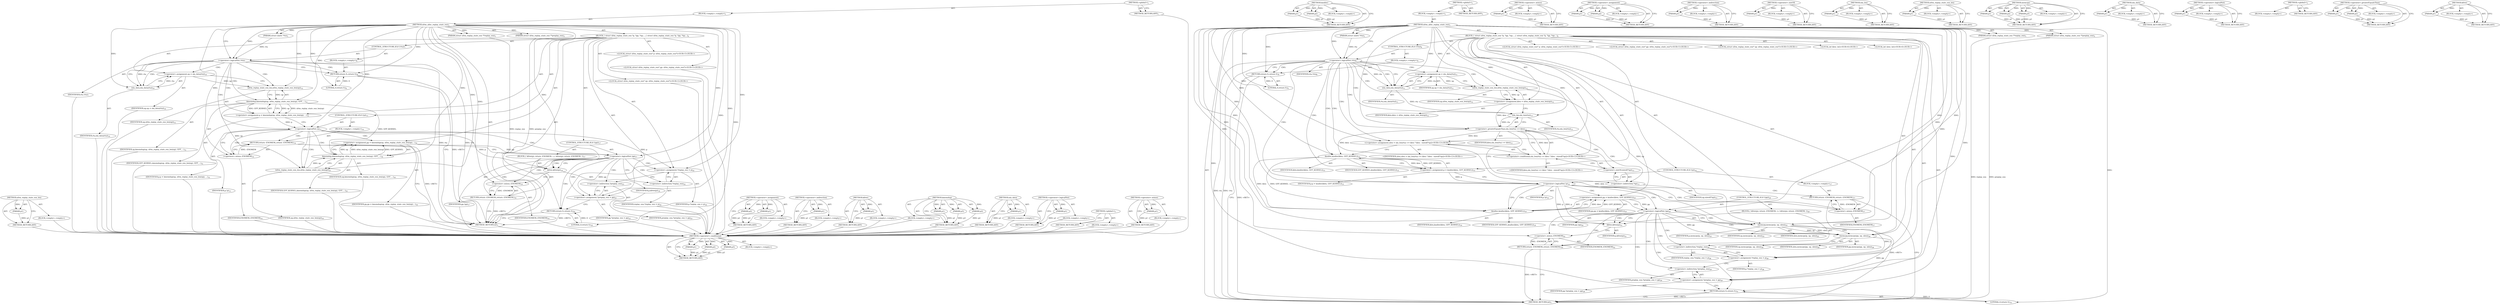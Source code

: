 digraph "kfree" {
vulnerable_108 [label=<(METHOD,xfrm_replay_state_esn_len)>];
vulnerable_109 [label=<(PARAM,p1)>];
vulnerable_110 [label=<(BLOCK,&lt;empty&gt;,&lt;empty&gt;)>];
vulnerable_111 [label=<(METHOD_RETURN,ANY)>];
vulnerable_6 [label=<(METHOD,&lt;global&gt;)<SUB>1</SUB>>];
vulnerable_7 [label=<(BLOCK,&lt;empty&gt;,&lt;empty&gt;)<SUB>1</SUB>>];
vulnerable_8 [label=<(METHOD,xfrm_alloc_replay_state_esn)<SUB>1</SUB>>];
vulnerable_9 [label=<(PARAM,struct xfrm_replay_state_esn **replay_esn)<SUB>1</SUB>>];
vulnerable_10 [label=<(PARAM,struct xfrm_replay_state_esn **preplay_esn)<SUB>2</SUB>>];
vulnerable_11 [label=<(PARAM,struct nlattr *rta)<SUB>3</SUB>>];
vulnerable_12 [label=<(BLOCK,{
 	struct xfrm_replay_state_esn *p, *pp, *up;
...,{
 	struct xfrm_replay_state_esn *p, *pp, *up;
...)<SUB>4</SUB>>];
vulnerable_13 [label="<(LOCAL,struct xfrm_replay_state_esn* p: xfrm_replay_state_esn*)<SUB>5</SUB>>"];
vulnerable_14 [label="<(LOCAL,struct xfrm_replay_state_esn* pp: xfrm_replay_state_esn*)<SUB>5</SUB>>"];
vulnerable_15 [label="<(LOCAL,struct xfrm_replay_state_esn* up: xfrm_replay_state_esn*)<SUB>5</SUB>>"];
vulnerable_16 [label=<(CONTROL_STRUCTURE,IF,if (!rta))<SUB>7</SUB>>];
vulnerable_17 [label=<(&lt;operator&gt;.logicalNot,!rta)<SUB>7</SUB>>];
vulnerable_18 [label=<(IDENTIFIER,rta,!rta)<SUB>7</SUB>>];
vulnerable_19 [label=<(BLOCK,&lt;empty&gt;,&lt;empty&gt;)<SUB>8</SUB>>];
vulnerable_20 [label=<(RETURN,return 0;,return 0;)<SUB>8</SUB>>];
vulnerable_21 [label=<(LITERAL,0,return 0;)<SUB>8</SUB>>];
vulnerable_22 [label=<(&lt;operator&gt;.assignment,up = nla_data(rta))<SUB>10</SUB>>];
vulnerable_23 [label=<(IDENTIFIER,up,up = nla_data(rta))<SUB>10</SUB>>];
vulnerable_24 [label=<(nla_data,nla_data(rta))<SUB>10</SUB>>];
vulnerable_25 [label=<(IDENTIFIER,rta,nla_data(rta))<SUB>10</SUB>>];
vulnerable_26 [label=<(&lt;operator&gt;.assignment,p = kmemdup(up, xfrm_replay_state_esn_len(up), ...)<SUB>12</SUB>>];
vulnerable_27 [label=<(IDENTIFIER,p,p = kmemdup(up, xfrm_replay_state_esn_len(up), ...)<SUB>12</SUB>>];
vulnerable_28 [label=<(kmemdup,kmemdup(up, xfrm_replay_state_esn_len(up), GFP_...)<SUB>12</SUB>>];
vulnerable_29 [label=<(IDENTIFIER,up,kmemdup(up, xfrm_replay_state_esn_len(up), GFP_...)<SUB>12</SUB>>];
vulnerable_30 [label=<(xfrm_replay_state_esn_len,xfrm_replay_state_esn_len(up))<SUB>12</SUB>>];
vulnerable_31 [label=<(IDENTIFIER,up,xfrm_replay_state_esn_len(up))<SUB>12</SUB>>];
vulnerable_32 [label=<(IDENTIFIER,GFP_KERNEL,kmemdup(up, xfrm_replay_state_esn_len(up), GFP_...)<SUB>12</SUB>>];
vulnerable_33 [label=<(CONTROL_STRUCTURE,IF,if (!p))<SUB>13</SUB>>];
vulnerable_34 [label=<(&lt;operator&gt;.logicalNot,!p)<SUB>13</SUB>>];
vulnerable_35 [label=<(IDENTIFIER,p,!p)<SUB>13</SUB>>];
vulnerable_36 [label=<(BLOCK,&lt;empty&gt;,&lt;empty&gt;)<SUB>14</SUB>>];
vulnerable_37 [label=<(RETURN,return -ENOMEM;,return -ENOMEM;)<SUB>14</SUB>>];
vulnerable_38 [label=<(&lt;operator&gt;.minus,-ENOMEM)<SUB>14</SUB>>];
vulnerable_39 [label=<(IDENTIFIER,ENOMEM,-ENOMEM)<SUB>14</SUB>>];
vulnerable_40 [label=<(&lt;operator&gt;.assignment,pp = kmemdup(up, xfrm_replay_state_esn_len(up),...)<SUB>16</SUB>>];
vulnerable_41 [label=<(IDENTIFIER,pp,pp = kmemdup(up, xfrm_replay_state_esn_len(up),...)<SUB>16</SUB>>];
vulnerable_42 [label=<(kmemdup,kmemdup(up, xfrm_replay_state_esn_len(up), GFP_...)<SUB>16</SUB>>];
vulnerable_43 [label=<(IDENTIFIER,up,kmemdup(up, xfrm_replay_state_esn_len(up), GFP_...)<SUB>16</SUB>>];
vulnerable_44 [label=<(xfrm_replay_state_esn_len,xfrm_replay_state_esn_len(up))<SUB>16</SUB>>];
vulnerable_45 [label=<(IDENTIFIER,up,xfrm_replay_state_esn_len(up))<SUB>16</SUB>>];
vulnerable_46 [label=<(IDENTIFIER,GFP_KERNEL,kmemdup(up, xfrm_replay_state_esn_len(up), GFP_...)<SUB>16</SUB>>];
vulnerable_47 [label=<(CONTROL_STRUCTURE,IF,if (!pp))<SUB>17</SUB>>];
vulnerable_48 [label=<(&lt;operator&gt;.logicalNot,!pp)<SUB>17</SUB>>];
vulnerable_49 [label=<(IDENTIFIER,pp,!pp)<SUB>17</SUB>>];
vulnerable_50 [label=<(BLOCK,{
 		kfree(p);
 		return -ENOMEM;
 	},{
 		kfree(p);
 		return -ENOMEM;
 	})<SUB>17</SUB>>];
vulnerable_51 [label=<(kfree,kfree(p))<SUB>18</SUB>>];
vulnerable_52 [label=<(IDENTIFIER,p,kfree(p))<SUB>18</SUB>>];
vulnerable_53 [label=<(RETURN,return -ENOMEM;,return -ENOMEM;)<SUB>19</SUB>>];
vulnerable_54 [label=<(&lt;operator&gt;.minus,-ENOMEM)<SUB>19</SUB>>];
vulnerable_55 [label=<(IDENTIFIER,ENOMEM,-ENOMEM)<SUB>19</SUB>>];
vulnerable_56 [label=<(&lt;operator&gt;.assignment,*replay_esn = p)<SUB>22</SUB>>];
vulnerable_57 [label=<(&lt;operator&gt;.indirection,*replay_esn)<SUB>22</SUB>>];
vulnerable_58 [label=<(IDENTIFIER,replay_esn,*replay_esn = p)<SUB>22</SUB>>];
vulnerable_59 [label=<(IDENTIFIER,p,*replay_esn = p)<SUB>22</SUB>>];
vulnerable_60 [label=<(&lt;operator&gt;.assignment,*preplay_esn = pp)<SUB>23</SUB>>];
vulnerable_61 [label=<(&lt;operator&gt;.indirection,*preplay_esn)<SUB>23</SUB>>];
vulnerable_62 [label=<(IDENTIFIER,preplay_esn,*preplay_esn = pp)<SUB>23</SUB>>];
vulnerable_63 [label=<(IDENTIFIER,pp,*preplay_esn = pp)<SUB>23</SUB>>];
vulnerable_64 [label=<(RETURN,return 0;,return 0;)<SUB>25</SUB>>];
vulnerable_65 [label=<(LITERAL,0,return 0;)<SUB>25</SUB>>];
vulnerable_66 [label=<(METHOD_RETURN,int)<SUB>1</SUB>>];
vulnerable_68 [label=<(METHOD_RETURN,ANY)<SUB>1</SUB>>];
vulnerable_93 [label=<(METHOD,&lt;operator&gt;.assignment)>];
vulnerable_94 [label=<(PARAM,p1)>];
vulnerable_95 [label=<(PARAM,p2)>];
vulnerable_96 [label=<(BLOCK,&lt;empty&gt;,&lt;empty&gt;)>];
vulnerable_97 [label=<(METHOD_RETURN,ANY)>];
vulnerable_120 [label=<(METHOD,&lt;operator&gt;.indirection)>];
vulnerable_121 [label=<(PARAM,p1)>];
vulnerable_122 [label=<(BLOCK,&lt;empty&gt;,&lt;empty&gt;)>];
vulnerable_123 [label=<(METHOD_RETURN,ANY)>];
vulnerable_116 [label=<(METHOD,kfree)>];
vulnerable_117 [label=<(PARAM,p1)>];
vulnerable_118 [label=<(BLOCK,&lt;empty&gt;,&lt;empty&gt;)>];
vulnerable_119 [label=<(METHOD_RETURN,ANY)>];
vulnerable_102 [label=<(METHOD,kmemdup)>];
vulnerable_103 [label=<(PARAM,p1)>];
vulnerable_104 [label=<(PARAM,p2)>];
vulnerable_105 [label=<(PARAM,p3)>];
vulnerable_106 [label=<(BLOCK,&lt;empty&gt;,&lt;empty&gt;)>];
vulnerable_107 [label=<(METHOD_RETURN,ANY)>];
vulnerable_98 [label=<(METHOD,nla_data)>];
vulnerable_99 [label=<(PARAM,p1)>];
vulnerable_100 [label=<(BLOCK,&lt;empty&gt;,&lt;empty&gt;)>];
vulnerable_101 [label=<(METHOD_RETURN,ANY)>];
vulnerable_89 [label=<(METHOD,&lt;operator&gt;.logicalNot)>];
vulnerable_90 [label=<(PARAM,p1)>];
vulnerable_91 [label=<(BLOCK,&lt;empty&gt;,&lt;empty&gt;)>];
vulnerable_92 [label=<(METHOD_RETURN,ANY)>];
vulnerable_83 [label=<(METHOD,&lt;global&gt;)<SUB>1</SUB>>];
vulnerable_84 [label=<(BLOCK,&lt;empty&gt;,&lt;empty&gt;)>];
vulnerable_85 [label=<(METHOD_RETURN,ANY)>];
vulnerable_112 [label=<(METHOD,&lt;operator&gt;.minus)>];
vulnerable_113 [label=<(PARAM,p1)>];
vulnerable_114 [label=<(BLOCK,&lt;empty&gt;,&lt;empty&gt;)>];
vulnerable_115 [label=<(METHOD_RETURN,ANY)>];
fixed_127 [label=<(METHOD,&lt;operator&gt;.conditional)>];
fixed_128 [label=<(PARAM,p1)>];
fixed_129 [label=<(PARAM,p2)>];
fixed_130 [label=<(PARAM,p3)>];
fixed_131 [label=<(BLOCK,&lt;empty&gt;,&lt;empty&gt;)>];
fixed_132 [label=<(METHOD_RETURN,ANY)>];
fixed_150 [label=<(METHOD,kzalloc)>];
fixed_151 [label=<(PARAM,p1)>];
fixed_152 [label=<(PARAM,p2)>];
fixed_153 [label=<(BLOCK,&lt;empty&gt;,&lt;empty&gt;)>];
fixed_154 [label=<(METHOD_RETURN,ANY)>];
fixed_6 [label=<(METHOD,&lt;global&gt;)<SUB>1</SUB>>];
fixed_7 [label=<(BLOCK,&lt;empty&gt;,&lt;empty&gt;)<SUB>1</SUB>>];
fixed_8 [label=<(METHOD,xfrm_alloc_replay_state_esn)<SUB>1</SUB>>];
fixed_9 [label=<(PARAM,struct xfrm_replay_state_esn **replay_esn)<SUB>1</SUB>>];
fixed_10 [label=<(PARAM,struct xfrm_replay_state_esn **preplay_esn)<SUB>2</SUB>>];
fixed_11 [label=<(PARAM,struct nlattr *rta)<SUB>3</SUB>>];
fixed_12 [label=<(BLOCK,{
 	struct xfrm_replay_state_esn *p, *pp, *up;
...,{
 	struct xfrm_replay_state_esn *p, *pp, *up;
...)<SUB>4</SUB>>];
fixed_13 [label="<(LOCAL,struct xfrm_replay_state_esn* p: xfrm_replay_state_esn*)<SUB>5</SUB>>"];
fixed_14 [label="<(LOCAL,struct xfrm_replay_state_esn* pp: xfrm_replay_state_esn*)<SUB>5</SUB>>"];
fixed_15 [label="<(LOCAL,struct xfrm_replay_state_esn* up: xfrm_replay_state_esn*)<SUB>5</SUB>>"];
fixed_16 [label="<(LOCAL,int klen: int)<SUB>6</SUB>>"];
fixed_17 [label="<(LOCAL,int ulen: int)<SUB>6</SUB>>"];
fixed_18 [label=<(CONTROL_STRUCTURE,IF,if (!rta))<SUB>8</SUB>>];
fixed_19 [label=<(&lt;operator&gt;.logicalNot,!rta)<SUB>8</SUB>>];
fixed_20 [label=<(IDENTIFIER,rta,!rta)<SUB>8</SUB>>];
fixed_21 [label=<(BLOCK,&lt;empty&gt;,&lt;empty&gt;)<SUB>9</SUB>>];
fixed_22 [label=<(RETURN,return 0;,return 0;)<SUB>9</SUB>>];
fixed_23 [label=<(LITERAL,0,return 0;)<SUB>9</SUB>>];
fixed_24 [label=<(&lt;operator&gt;.assignment,up = nla_data(rta))<SUB>11</SUB>>];
fixed_25 [label=<(IDENTIFIER,up,up = nla_data(rta))<SUB>11</SUB>>];
fixed_26 [label=<(nla_data,nla_data(rta))<SUB>11</SUB>>];
fixed_27 [label=<(IDENTIFIER,rta,nla_data(rta))<SUB>11</SUB>>];
fixed_28 [label=<(&lt;operator&gt;.assignment,klen = xfrm_replay_state_esn_len(up))<SUB>12</SUB>>];
fixed_29 [label=<(IDENTIFIER,klen,klen = xfrm_replay_state_esn_len(up))<SUB>12</SUB>>];
fixed_30 [label=<(xfrm_replay_state_esn_len,xfrm_replay_state_esn_len(up))<SUB>12</SUB>>];
fixed_31 [label=<(IDENTIFIER,up,xfrm_replay_state_esn_len(up))<SUB>12</SUB>>];
fixed_32 [label="<(&lt;operator&gt;.assignment,ulen = nla_len(rta) &gt;= klen ? klen : sizeof(*up))<SUB>13</SUB>>"];
fixed_33 [label="<(IDENTIFIER,ulen,ulen = nla_len(rta) &gt;= klen ? klen : sizeof(*up))<SUB>13</SUB>>"];
fixed_34 [label="<(&lt;operator&gt;.conditional,nla_len(rta) &gt;= klen ? klen : sizeof(*up))<SUB>13</SUB>>"];
fixed_35 [label=<(&lt;operator&gt;.greaterEqualsThan,nla_len(rta) &gt;= klen)<SUB>13</SUB>>];
fixed_36 [label=<(nla_len,nla_len(rta))<SUB>13</SUB>>];
fixed_37 [label=<(IDENTIFIER,rta,nla_len(rta))<SUB>13</SUB>>];
fixed_38 [label=<(IDENTIFIER,klen,nla_len(rta) &gt;= klen)<SUB>13</SUB>>];
fixed_39 [label="<(IDENTIFIER,klen,nla_len(rta) &gt;= klen ? klen : sizeof(*up))<SUB>13</SUB>>"];
fixed_40 [label=<(&lt;operator&gt;.sizeOf,sizeof(*up))<SUB>13</SUB>>];
fixed_41 [label=<(&lt;operator&gt;.indirection,*up)<SUB>13</SUB>>];
fixed_42 [label=<(IDENTIFIER,up,sizeof(*up))<SUB>13</SUB>>];
fixed_43 [label=<(&lt;operator&gt;.assignment,p = kzalloc(klen, GFP_KERNEL))<SUB>15</SUB>>];
fixed_44 [label=<(IDENTIFIER,p,p = kzalloc(klen, GFP_KERNEL))<SUB>15</SUB>>];
fixed_45 [label=<(kzalloc,kzalloc(klen, GFP_KERNEL))<SUB>15</SUB>>];
fixed_46 [label=<(IDENTIFIER,klen,kzalloc(klen, GFP_KERNEL))<SUB>15</SUB>>];
fixed_47 [label=<(IDENTIFIER,GFP_KERNEL,kzalloc(klen, GFP_KERNEL))<SUB>15</SUB>>];
fixed_48 [label=<(CONTROL_STRUCTURE,IF,if (!p))<SUB>16</SUB>>];
fixed_49 [label=<(&lt;operator&gt;.logicalNot,!p)<SUB>16</SUB>>];
fixed_50 [label=<(IDENTIFIER,p,!p)<SUB>16</SUB>>];
fixed_51 [label=<(BLOCK,&lt;empty&gt;,&lt;empty&gt;)<SUB>17</SUB>>];
fixed_52 [label=<(RETURN,return -ENOMEM;,return -ENOMEM;)<SUB>17</SUB>>];
fixed_53 [label=<(&lt;operator&gt;.minus,-ENOMEM)<SUB>17</SUB>>];
fixed_54 [label=<(IDENTIFIER,ENOMEM,-ENOMEM)<SUB>17</SUB>>];
fixed_55 [label=<(&lt;operator&gt;.assignment,pp = kzalloc(klen, GFP_KERNEL))<SUB>19</SUB>>];
fixed_56 [label=<(IDENTIFIER,pp,pp = kzalloc(klen, GFP_KERNEL))<SUB>19</SUB>>];
fixed_57 [label=<(kzalloc,kzalloc(klen, GFP_KERNEL))<SUB>19</SUB>>];
fixed_58 [label=<(IDENTIFIER,klen,kzalloc(klen, GFP_KERNEL))<SUB>19</SUB>>];
fixed_59 [label=<(IDENTIFIER,GFP_KERNEL,kzalloc(klen, GFP_KERNEL))<SUB>19</SUB>>];
fixed_60 [label=<(CONTROL_STRUCTURE,IF,if (!pp))<SUB>20</SUB>>];
fixed_61 [label=<(&lt;operator&gt;.logicalNot,!pp)<SUB>20</SUB>>];
fixed_62 [label=<(IDENTIFIER,pp,!pp)<SUB>20</SUB>>];
fixed_63 [label=<(BLOCK,{
 		kfree(p);
 		return -ENOMEM;
 	},{
 		kfree(p);
 		return -ENOMEM;
 	})<SUB>20</SUB>>];
fixed_64 [label=<(kfree,kfree(p))<SUB>21</SUB>>];
fixed_65 [label=<(IDENTIFIER,p,kfree(p))<SUB>21</SUB>>];
fixed_66 [label=<(RETURN,return -ENOMEM;,return -ENOMEM;)<SUB>22</SUB>>];
fixed_67 [label=<(&lt;operator&gt;.minus,-ENOMEM)<SUB>22</SUB>>];
fixed_68 [label=<(IDENTIFIER,ENOMEM,-ENOMEM)<SUB>22</SUB>>];
fixed_69 [label=<(memcpy,memcpy(p, up, ulen))<SUB>25</SUB>>];
fixed_70 [label=<(IDENTIFIER,p,memcpy(p, up, ulen))<SUB>25</SUB>>];
fixed_71 [label=<(IDENTIFIER,up,memcpy(p, up, ulen))<SUB>25</SUB>>];
fixed_72 [label=<(IDENTIFIER,ulen,memcpy(p, up, ulen))<SUB>25</SUB>>];
fixed_73 [label=<(memcpy,memcpy(pp, up, ulen))<SUB>26</SUB>>];
fixed_74 [label=<(IDENTIFIER,pp,memcpy(pp, up, ulen))<SUB>26</SUB>>];
fixed_75 [label=<(IDENTIFIER,up,memcpy(pp, up, ulen))<SUB>26</SUB>>];
fixed_76 [label=<(IDENTIFIER,ulen,memcpy(pp, up, ulen))<SUB>26</SUB>>];
fixed_77 [label=<(&lt;operator&gt;.assignment,*replay_esn = p)<SUB>28</SUB>>];
fixed_78 [label=<(&lt;operator&gt;.indirection,*replay_esn)<SUB>28</SUB>>];
fixed_79 [label=<(IDENTIFIER,replay_esn,*replay_esn = p)<SUB>28</SUB>>];
fixed_80 [label=<(IDENTIFIER,p,*replay_esn = p)<SUB>28</SUB>>];
fixed_81 [label=<(&lt;operator&gt;.assignment,*preplay_esn = pp)<SUB>29</SUB>>];
fixed_82 [label=<(&lt;operator&gt;.indirection,*preplay_esn)<SUB>29</SUB>>];
fixed_83 [label=<(IDENTIFIER,preplay_esn,*preplay_esn = pp)<SUB>29</SUB>>];
fixed_84 [label=<(IDENTIFIER,pp,*preplay_esn = pp)<SUB>29</SUB>>];
fixed_85 [label=<(RETURN,return 0;,return 0;)<SUB>31</SUB>>];
fixed_86 [label=<(LITERAL,0,return 0;)<SUB>31</SUB>>];
fixed_87 [label=<(METHOD_RETURN,int)<SUB>1</SUB>>];
fixed_89 [label=<(METHOD_RETURN,ANY)<SUB>1</SUB>>];
fixed_155 [label=<(METHOD,&lt;operator&gt;.minus)>];
fixed_156 [label=<(PARAM,p1)>];
fixed_157 [label=<(BLOCK,&lt;empty&gt;,&lt;empty&gt;)>];
fixed_158 [label=<(METHOD_RETURN,ANY)>];
fixed_114 [label=<(METHOD,&lt;operator&gt;.assignment)>];
fixed_115 [label=<(PARAM,p1)>];
fixed_116 [label=<(PARAM,p2)>];
fixed_117 [label=<(BLOCK,&lt;empty&gt;,&lt;empty&gt;)>];
fixed_118 [label=<(METHOD_RETURN,ANY)>];
fixed_146 [label=<(METHOD,&lt;operator&gt;.indirection)>];
fixed_147 [label=<(PARAM,p1)>];
fixed_148 [label=<(BLOCK,&lt;empty&gt;,&lt;empty&gt;)>];
fixed_149 [label=<(METHOD_RETURN,ANY)>];
fixed_142 [label=<(METHOD,&lt;operator&gt;.sizeOf)>];
fixed_143 [label=<(PARAM,p1)>];
fixed_144 [label=<(BLOCK,&lt;empty&gt;,&lt;empty&gt;)>];
fixed_145 [label=<(METHOD_RETURN,ANY)>];
fixed_138 [label=<(METHOD,nla_len)>];
fixed_139 [label=<(PARAM,p1)>];
fixed_140 [label=<(BLOCK,&lt;empty&gt;,&lt;empty&gt;)>];
fixed_141 [label=<(METHOD_RETURN,ANY)>];
fixed_123 [label=<(METHOD,xfrm_replay_state_esn_len)>];
fixed_124 [label=<(PARAM,p1)>];
fixed_125 [label=<(BLOCK,&lt;empty&gt;,&lt;empty&gt;)>];
fixed_126 [label=<(METHOD_RETURN,ANY)>];
fixed_163 [label=<(METHOD,memcpy)>];
fixed_164 [label=<(PARAM,p1)>];
fixed_165 [label=<(PARAM,p2)>];
fixed_166 [label=<(PARAM,p3)>];
fixed_167 [label=<(BLOCK,&lt;empty&gt;,&lt;empty&gt;)>];
fixed_168 [label=<(METHOD_RETURN,ANY)>];
fixed_119 [label=<(METHOD,nla_data)>];
fixed_120 [label=<(PARAM,p1)>];
fixed_121 [label=<(BLOCK,&lt;empty&gt;,&lt;empty&gt;)>];
fixed_122 [label=<(METHOD_RETURN,ANY)>];
fixed_110 [label=<(METHOD,&lt;operator&gt;.logicalNot)>];
fixed_111 [label=<(PARAM,p1)>];
fixed_112 [label=<(BLOCK,&lt;empty&gt;,&lt;empty&gt;)>];
fixed_113 [label=<(METHOD_RETURN,ANY)>];
fixed_104 [label=<(METHOD,&lt;global&gt;)<SUB>1</SUB>>];
fixed_105 [label=<(BLOCK,&lt;empty&gt;,&lt;empty&gt;)>];
fixed_106 [label=<(METHOD_RETURN,ANY)>];
fixed_133 [label=<(METHOD,&lt;operator&gt;.greaterEqualsThan)>];
fixed_134 [label=<(PARAM,p1)>];
fixed_135 [label=<(PARAM,p2)>];
fixed_136 [label=<(BLOCK,&lt;empty&gt;,&lt;empty&gt;)>];
fixed_137 [label=<(METHOD_RETURN,ANY)>];
fixed_159 [label=<(METHOD,kfree)>];
fixed_160 [label=<(PARAM,p1)>];
fixed_161 [label=<(BLOCK,&lt;empty&gt;,&lt;empty&gt;)>];
fixed_162 [label=<(METHOD_RETURN,ANY)>];
vulnerable_108 -> vulnerable_109  [key=0, label="AST: "];
vulnerable_108 -> vulnerable_109  [key=1, label="DDG: "];
vulnerable_108 -> vulnerable_110  [key=0, label="AST: "];
vulnerable_108 -> vulnerable_111  [key=0, label="AST: "];
vulnerable_108 -> vulnerable_111  [key=1, label="CFG: "];
vulnerable_109 -> vulnerable_111  [key=0, label="DDG: p1"];
vulnerable_110 -> fixed_127  [key=0];
vulnerable_111 -> fixed_127  [key=0];
vulnerable_6 -> vulnerable_7  [key=0, label="AST: "];
vulnerable_6 -> vulnerable_68  [key=0, label="AST: "];
vulnerable_6 -> vulnerable_68  [key=1, label="CFG: "];
vulnerable_7 -> vulnerable_8  [key=0, label="AST: "];
vulnerable_8 -> vulnerable_9  [key=0, label="AST: "];
vulnerable_8 -> vulnerable_9  [key=1, label="DDG: "];
vulnerable_8 -> vulnerable_10  [key=0, label="AST: "];
vulnerable_8 -> vulnerable_10  [key=1, label="DDG: "];
vulnerable_8 -> vulnerable_11  [key=0, label="AST: "];
vulnerable_8 -> vulnerable_11  [key=1, label="DDG: "];
vulnerable_8 -> vulnerable_12  [key=0, label="AST: "];
vulnerable_8 -> vulnerable_66  [key=0, label="AST: "];
vulnerable_8 -> vulnerable_17  [key=0, label="CFG: "];
vulnerable_8 -> vulnerable_17  [key=1, label="DDG: "];
vulnerable_8 -> vulnerable_56  [key=0, label="DDG: "];
vulnerable_8 -> vulnerable_60  [key=0, label="DDG: "];
vulnerable_8 -> vulnerable_64  [key=0, label="DDG: "];
vulnerable_8 -> vulnerable_65  [key=0, label="DDG: "];
vulnerable_8 -> vulnerable_20  [key=0, label="DDG: "];
vulnerable_8 -> vulnerable_24  [key=0, label="DDG: "];
vulnerable_8 -> vulnerable_28  [key=0, label="DDG: "];
vulnerable_8 -> vulnerable_34  [key=0, label="DDG: "];
vulnerable_8 -> vulnerable_42  [key=0, label="DDG: "];
vulnerable_8 -> vulnerable_48  [key=0, label="DDG: "];
vulnerable_8 -> vulnerable_21  [key=0, label="DDG: "];
vulnerable_8 -> vulnerable_30  [key=0, label="DDG: "];
vulnerable_8 -> vulnerable_44  [key=0, label="DDG: "];
vulnerable_8 -> vulnerable_51  [key=0, label="DDG: "];
vulnerable_8 -> vulnerable_38  [key=0, label="DDG: "];
vulnerable_8 -> vulnerable_54  [key=0, label="DDG: "];
vulnerable_9 -> vulnerable_66  [key=0, label="DDG: replay_esn"];
vulnerable_10 -> vulnerable_66  [key=0, label="DDG: preplay_esn"];
vulnerable_11 -> vulnerable_17  [key=0, label="DDG: rta"];
vulnerable_12 -> vulnerable_13  [key=0, label="AST: "];
vulnerable_12 -> vulnerable_14  [key=0, label="AST: "];
vulnerable_12 -> vulnerable_15  [key=0, label="AST: "];
vulnerable_12 -> vulnerable_16  [key=0, label="AST: "];
vulnerable_12 -> vulnerable_22  [key=0, label="AST: "];
vulnerable_12 -> vulnerable_26  [key=0, label="AST: "];
vulnerable_12 -> vulnerable_33  [key=0, label="AST: "];
vulnerable_12 -> vulnerable_40  [key=0, label="AST: "];
vulnerable_12 -> vulnerable_47  [key=0, label="AST: "];
vulnerable_12 -> vulnerable_56  [key=0, label="AST: "];
vulnerable_12 -> vulnerable_60  [key=0, label="AST: "];
vulnerable_12 -> vulnerable_64  [key=0, label="AST: "];
vulnerable_13 -> fixed_127  [key=0];
vulnerable_14 -> fixed_127  [key=0];
vulnerable_15 -> fixed_127  [key=0];
vulnerable_16 -> vulnerable_17  [key=0, label="AST: "];
vulnerable_16 -> vulnerable_19  [key=0, label="AST: "];
vulnerable_17 -> vulnerable_18  [key=0, label="AST: "];
vulnerable_17 -> vulnerable_20  [key=0, label="CFG: "];
vulnerable_17 -> vulnerable_20  [key=1, label="CDG: "];
vulnerable_17 -> vulnerable_24  [key=0, label="CFG: "];
vulnerable_17 -> vulnerable_24  [key=1, label="DDG: rta"];
vulnerable_17 -> vulnerable_24  [key=2, label="CDG: "];
vulnerable_17 -> vulnerable_66  [key=0, label="DDG: rta"];
vulnerable_17 -> vulnerable_66  [key=1, label="DDG: !rta"];
vulnerable_17 -> vulnerable_30  [key=0, label="CDG: "];
vulnerable_17 -> vulnerable_34  [key=0, label="CDG: "];
vulnerable_17 -> vulnerable_26  [key=0, label="CDG: "];
vulnerable_17 -> vulnerable_28  [key=0, label="CDG: "];
vulnerable_17 -> vulnerable_22  [key=0, label="CDG: "];
vulnerable_18 -> fixed_127  [key=0];
vulnerable_19 -> vulnerable_20  [key=0, label="AST: "];
vulnerable_20 -> vulnerable_21  [key=0, label="AST: "];
vulnerable_20 -> vulnerable_66  [key=0, label="CFG: "];
vulnerable_20 -> vulnerable_66  [key=1, label="DDG: &lt;RET&gt;"];
vulnerable_21 -> vulnerable_20  [key=0, label="DDG: 0"];
vulnerable_22 -> vulnerable_23  [key=0, label="AST: "];
vulnerable_22 -> vulnerable_24  [key=0, label="AST: "];
vulnerable_22 -> vulnerable_30  [key=0, label="CFG: "];
vulnerable_22 -> vulnerable_30  [key=1, label="DDG: up"];
vulnerable_23 -> fixed_127  [key=0];
vulnerable_24 -> vulnerable_25  [key=0, label="AST: "];
vulnerable_24 -> vulnerable_22  [key=0, label="CFG: "];
vulnerable_24 -> vulnerable_22  [key=1, label="DDG: rta"];
vulnerable_25 -> fixed_127  [key=0];
vulnerable_26 -> vulnerable_27  [key=0, label="AST: "];
vulnerable_26 -> vulnerable_28  [key=0, label="AST: "];
vulnerable_26 -> vulnerable_34  [key=0, label="CFG: "];
vulnerable_26 -> vulnerable_34  [key=1, label="DDG: p"];
vulnerable_27 -> fixed_127  [key=0];
vulnerable_28 -> vulnerable_29  [key=0, label="AST: "];
vulnerable_28 -> vulnerable_30  [key=0, label="AST: "];
vulnerable_28 -> vulnerable_32  [key=0, label="AST: "];
vulnerable_28 -> vulnerable_26  [key=0, label="CFG: "];
vulnerable_28 -> vulnerable_26  [key=1, label="DDG: up"];
vulnerable_28 -> vulnerable_26  [key=2, label="DDG: xfrm_replay_state_esn_len(up)"];
vulnerable_28 -> vulnerable_26  [key=3, label="DDG: GFP_KERNEL"];
vulnerable_28 -> vulnerable_42  [key=0, label="DDG: GFP_KERNEL"];
vulnerable_28 -> vulnerable_44  [key=0, label="DDG: up"];
vulnerable_29 -> fixed_127  [key=0];
vulnerable_30 -> vulnerable_31  [key=0, label="AST: "];
vulnerable_30 -> vulnerable_28  [key=0, label="CFG: "];
vulnerable_30 -> vulnerable_28  [key=1, label="DDG: up"];
vulnerable_31 -> fixed_127  [key=0];
vulnerable_32 -> fixed_127  [key=0];
vulnerable_33 -> vulnerable_34  [key=0, label="AST: "];
vulnerable_33 -> vulnerable_36  [key=0, label="AST: "];
vulnerable_34 -> vulnerable_35  [key=0, label="AST: "];
vulnerable_34 -> vulnerable_38  [key=0, label="CFG: "];
vulnerable_34 -> vulnerable_38  [key=1, label="CDG: "];
vulnerable_34 -> vulnerable_44  [key=0, label="CFG: "];
vulnerable_34 -> vulnerable_44  [key=1, label="CDG: "];
vulnerable_34 -> vulnerable_56  [key=0, label="DDG: p"];
vulnerable_34 -> vulnerable_51  [key=0, label="DDG: p"];
vulnerable_34 -> vulnerable_48  [key=0, label="CDG: "];
vulnerable_34 -> vulnerable_42  [key=0, label="CDG: "];
vulnerable_34 -> vulnerable_37  [key=0, label="CDG: "];
vulnerable_34 -> vulnerable_40  [key=0, label="CDG: "];
vulnerable_35 -> fixed_127  [key=0];
vulnerable_36 -> vulnerable_37  [key=0, label="AST: "];
vulnerable_37 -> vulnerable_38  [key=0, label="AST: "];
vulnerable_37 -> vulnerable_66  [key=0, label="CFG: "];
vulnerable_37 -> vulnerable_66  [key=1, label="DDG: &lt;RET&gt;"];
vulnerable_38 -> vulnerable_39  [key=0, label="AST: "];
vulnerable_38 -> vulnerable_37  [key=0, label="CFG: "];
vulnerable_38 -> vulnerable_37  [key=1, label="DDG: -ENOMEM"];
vulnerable_39 -> fixed_127  [key=0];
vulnerable_40 -> vulnerable_41  [key=0, label="AST: "];
vulnerable_40 -> vulnerable_42  [key=0, label="AST: "];
vulnerable_40 -> vulnerable_48  [key=0, label="CFG: "];
vulnerable_40 -> vulnerable_48  [key=1, label="DDG: pp"];
vulnerable_41 -> fixed_127  [key=0];
vulnerable_42 -> vulnerable_43  [key=0, label="AST: "];
vulnerable_42 -> vulnerable_44  [key=0, label="AST: "];
vulnerable_42 -> vulnerable_46  [key=0, label="AST: "];
vulnerable_42 -> vulnerable_40  [key=0, label="CFG: "];
vulnerable_42 -> vulnerable_40  [key=1, label="DDG: up"];
vulnerable_42 -> vulnerable_40  [key=2, label="DDG: xfrm_replay_state_esn_len(up)"];
vulnerable_42 -> vulnerable_40  [key=3, label="DDG: GFP_KERNEL"];
vulnerable_43 -> fixed_127  [key=0];
vulnerable_44 -> vulnerable_45  [key=0, label="AST: "];
vulnerable_44 -> vulnerable_42  [key=0, label="CFG: "];
vulnerable_44 -> vulnerable_42  [key=1, label="DDG: up"];
vulnerable_45 -> fixed_127  [key=0];
vulnerable_46 -> fixed_127  [key=0];
vulnerable_47 -> vulnerable_48  [key=0, label="AST: "];
vulnerable_47 -> vulnerable_50  [key=0, label="AST: "];
vulnerable_48 -> vulnerable_49  [key=0, label="AST: "];
vulnerable_48 -> vulnerable_51  [key=0, label="CFG: "];
vulnerable_48 -> vulnerable_51  [key=1, label="CDG: "];
vulnerable_48 -> vulnerable_57  [key=0, label="CFG: "];
vulnerable_48 -> vulnerable_57  [key=1, label="CDG: "];
vulnerable_48 -> vulnerable_60  [key=0, label="DDG: pp"];
vulnerable_48 -> vulnerable_60  [key=1, label="CDG: "];
vulnerable_48 -> vulnerable_61  [key=0, label="CDG: "];
vulnerable_48 -> vulnerable_64  [key=0, label="CDG: "];
vulnerable_48 -> vulnerable_53  [key=0, label="CDG: "];
vulnerable_48 -> vulnerable_56  [key=0, label="CDG: "];
vulnerable_48 -> vulnerable_54  [key=0, label="CDG: "];
vulnerable_49 -> fixed_127  [key=0];
vulnerable_50 -> vulnerable_51  [key=0, label="AST: "];
vulnerable_50 -> vulnerable_53  [key=0, label="AST: "];
vulnerable_51 -> vulnerable_52  [key=0, label="AST: "];
vulnerable_51 -> vulnerable_54  [key=0, label="CFG: "];
vulnerable_52 -> fixed_127  [key=0];
vulnerable_53 -> vulnerable_54  [key=0, label="AST: "];
vulnerable_53 -> vulnerable_66  [key=0, label="CFG: "];
vulnerable_53 -> vulnerable_66  [key=1, label="DDG: &lt;RET&gt;"];
vulnerable_54 -> vulnerable_55  [key=0, label="AST: "];
vulnerable_54 -> vulnerable_53  [key=0, label="CFG: "];
vulnerable_54 -> vulnerable_53  [key=1, label="DDG: -ENOMEM"];
vulnerable_55 -> fixed_127  [key=0];
vulnerable_56 -> vulnerable_57  [key=0, label="AST: "];
vulnerable_56 -> vulnerable_59  [key=0, label="AST: "];
vulnerable_56 -> vulnerable_61  [key=0, label="CFG: "];
vulnerable_57 -> vulnerable_58  [key=0, label="AST: "];
vulnerable_57 -> vulnerable_56  [key=0, label="CFG: "];
vulnerable_58 -> fixed_127  [key=0];
vulnerable_59 -> fixed_127  [key=0];
vulnerable_60 -> vulnerable_61  [key=0, label="AST: "];
vulnerable_60 -> vulnerable_63  [key=0, label="AST: "];
vulnerable_60 -> vulnerable_64  [key=0, label="CFG: "];
vulnerable_61 -> vulnerable_62  [key=0, label="AST: "];
vulnerable_61 -> vulnerable_60  [key=0, label="CFG: "];
vulnerable_62 -> fixed_127  [key=0];
vulnerable_63 -> fixed_127  [key=0];
vulnerable_64 -> vulnerable_65  [key=0, label="AST: "];
vulnerable_64 -> vulnerable_66  [key=0, label="CFG: "];
vulnerable_64 -> vulnerable_66  [key=1, label="DDG: &lt;RET&gt;"];
vulnerable_65 -> vulnerable_64  [key=0, label="DDG: 0"];
vulnerable_66 -> fixed_127  [key=0];
vulnerable_68 -> fixed_127  [key=0];
vulnerable_93 -> vulnerable_94  [key=0, label="AST: "];
vulnerable_93 -> vulnerable_94  [key=1, label="DDG: "];
vulnerable_93 -> vulnerable_96  [key=0, label="AST: "];
vulnerable_93 -> vulnerable_95  [key=0, label="AST: "];
vulnerable_93 -> vulnerable_95  [key=1, label="DDG: "];
vulnerable_93 -> vulnerable_97  [key=0, label="AST: "];
vulnerable_93 -> vulnerable_97  [key=1, label="CFG: "];
vulnerable_94 -> vulnerable_97  [key=0, label="DDG: p1"];
vulnerable_95 -> vulnerable_97  [key=0, label="DDG: p2"];
vulnerable_96 -> fixed_127  [key=0];
vulnerable_97 -> fixed_127  [key=0];
vulnerable_120 -> vulnerable_121  [key=0, label="AST: "];
vulnerable_120 -> vulnerable_121  [key=1, label="DDG: "];
vulnerable_120 -> vulnerable_122  [key=0, label="AST: "];
vulnerable_120 -> vulnerable_123  [key=0, label="AST: "];
vulnerable_120 -> vulnerable_123  [key=1, label="CFG: "];
vulnerable_121 -> vulnerable_123  [key=0, label="DDG: p1"];
vulnerable_122 -> fixed_127  [key=0];
vulnerable_123 -> fixed_127  [key=0];
vulnerable_116 -> vulnerable_117  [key=0, label="AST: "];
vulnerable_116 -> vulnerable_117  [key=1, label="DDG: "];
vulnerable_116 -> vulnerable_118  [key=0, label="AST: "];
vulnerable_116 -> vulnerable_119  [key=0, label="AST: "];
vulnerable_116 -> vulnerable_119  [key=1, label="CFG: "];
vulnerable_117 -> vulnerable_119  [key=0, label="DDG: p1"];
vulnerable_118 -> fixed_127  [key=0];
vulnerable_119 -> fixed_127  [key=0];
vulnerable_102 -> vulnerable_103  [key=0, label="AST: "];
vulnerable_102 -> vulnerable_103  [key=1, label="DDG: "];
vulnerable_102 -> vulnerable_106  [key=0, label="AST: "];
vulnerable_102 -> vulnerable_104  [key=0, label="AST: "];
vulnerable_102 -> vulnerable_104  [key=1, label="DDG: "];
vulnerable_102 -> vulnerable_107  [key=0, label="AST: "];
vulnerable_102 -> vulnerable_107  [key=1, label="CFG: "];
vulnerable_102 -> vulnerable_105  [key=0, label="AST: "];
vulnerable_102 -> vulnerable_105  [key=1, label="DDG: "];
vulnerable_103 -> vulnerable_107  [key=0, label="DDG: p1"];
vulnerable_104 -> vulnerable_107  [key=0, label="DDG: p2"];
vulnerable_105 -> vulnerable_107  [key=0, label="DDG: p3"];
vulnerable_106 -> fixed_127  [key=0];
vulnerable_107 -> fixed_127  [key=0];
vulnerable_98 -> vulnerable_99  [key=0, label="AST: "];
vulnerable_98 -> vulnerable_99  [key=1, label="DDG: "];
vulnerable_98 -> vulnerable_100  [key=0, label="AST: "];
vulnerable_98 -> vulnerable_101  [key=0, label="AST: "];
vulnerable_98 -> vulnerable_101  [key=1, label="CFG: "];
vulnerable_99 -> vulnerable_101  [key=0, label="DDG: p1"];
vulnerable_100 -> fixed_127  [key=0];
vulnerable_101 -> fixed_127  [key=0];
vulnerable_89 -> vulnerable_90  [key=0, label="AST: "];
vulnerable_89 -> vulnerable_90  [key=1, label="DDG: "];
vulnerable_89 -> vulnerable_91  [key=0, label="AST: "];
vulnerable_89 -> vulnerable_92  [key=0, label="AST: "];
vulnerable_89 -> vulnerable_92  [key=1, label="CFG: "];
vulnerable_90 -> vulnerable_92  [key=0, label="DDG: p1"];
vulnerable_91 -> fixed_127  [key=0];
vulnerable_92 -> fixed_127  [key=0];
vulnerable_83 -> vulnerable_84  [key=0, label="AST: "];
vulnerable_83 -> vulnerable_85  [key=0, label="AST: "];
vulnerable_83 -> vulnerable_85  [key=1, label="CFG: "];
vulnerable_84 -> fixed_127  [key=0];
vulnerable_85 -> fixed_127  [key=0];
vulnerable_112 -> vulnerable_113  [key=0, label="AST: "];
vulnerable_112 -> vulnerable_113  [key=1, label="DDG: "];
vulnerable_112 -> vulnerable_114  [key=0, label="AST: "];
vulnerable_112 -> vulnerable_115  [key=0, label="AST: "];
vulnerable_112 -> vulnerable_115  [key=1, label="CFG: "];
vulnerable_113 -> vulnerable_115  [key=0, label="DDG: p1"];
vulnerable_114 -> fixed_127  [key=0];
vulnerable_115 -> fixed_127  [key=0];
fixed_127 -> fixed_128  [key=0, label="AST: "];
fixed_127 -> fixed_128  [key=1, label="DDG: "];
fixed_127 -> fixed_131  [key=0, label="AST: "];
fixed_127 -> fixed_129  [key=0, label="AST: "];
fixed_127 -> fixed_129  [key=1, label="DDG: "];
fixed_127 -> fixed_132  [key=0, label="AST: "];
fixed_127 -> fixed_132  [key=1, label="CFG: "];
fixed_127 -> fixed_130  [key=0, label="AST: "];
fixed_127 -> fixed_130  [key=1, label="DDG: "];
fixed_128 -> fixed_132  [key=0, label="DDG: p1"];
fixed_129 -> fixed_132  [key=0, label="DDG: p2"];
fixed_130 -> fixed_132  [key=0, label="DDG: p3"];
fixed_150 -> fixed_151  [key=0, label="AST: "];
fixed_150 -> fixed_151  [key=1, label="DDG: "];
fixed_150 -> fixed_153  [key=0, label="AST: "];
fixed_150 -> fixed_152  [key=0, label="AST: "];
fixed_150 -> fixed_152  [key=1, label="DDG: "];
fixed_150 -> fixed_154  [key=0, label="AST: "];
fixed_150 -> fixed_154  [key=1, label="CFG: "];
fixed_151 -> fixed_154  [key=0, label="DDG: p1"];
fixed_152 -> fixed_154  [key=0, label="DDG: p2"];
fixed_6 -> fixed_7  [key=0, label="AST: "];
fixed_6 -> fixed_89  [key=0, label="AST: "];
fixed_6 -> fixed_89  [key=1, label="CFG: "];
fixed_7 -> fixed_8  [key=0, label="AST: "];
fixed_8 -> fixed_9  [key=0, label="AST: "];
fixed_8 -> fixed_9  [key=1, label="DDG: "];
fixed_8 -> fixed_10  [key=0, label="AST: "];
fixed_8 -> fixed_10  [key=1, label="DDG: "];
fixed_8 -> fixed_11  [key=0, label="AST: "];
fixed_8 -> fixed_11  [key=1, label="DDG: "];
fixed_8 -> fixed_12  [key=0, label="AST: "];
fixed_8 -> fixed_87  [key=0, label="AST: "];
fixed_8 -> fixed_19  [key=0, label="CFG: "];
fixed_8 -> fixed_19  [key=1, label="DDG: "];
fixed_8 -> fixed_32  [key=0, label="DDG: "];
fixed_8 -> fixed_77  [key=0, label="DDG: "];
fixed_8 -> fixed_81  [key=0, label="DDG: "];
fixed_8 -> fixed_85  [key=0, label="DDG: "];
fixed_8 -> fixed_69  [key=0, label="DDG: "];
fixed_8 -> fixed_73  [key=0, label="DDG: "];
fixed_8 -> fixed_86  [key=0, label="DDG: "];
fixed_8 -> fixed_22  [key=0, label="DDG: "];
fixed_8 -> fixed_26  [key=0, label="DDG: "];
fixed_8 -> fixed_30  [key=0, label="DDG: "];
fixed_8 -> fixed_34  [key=0, label="DDG: "];
fixed_8 -> fixed_45  [key=0, label="DDG: "];
fixed_8 -> fixed_49  [key=0, label="DDG: "];
fixed_8 -> fixed_57  [key=0, label="DDG: "];
fixed_8 -> fixed_61  [key=0, label="DDG: "];
fixed_8 -> fixed_23  [key=0, label="DDG: "];
fixed_8 -> fixed_35  [key=0, label="DDG: "];
fixed_8 -> fixed_64  [key=0, label="DDG: "];
fixed_8 -> fixed_36  [key=0, label="DDG: "];
fixed_8 -> fixed_53  [key=0, label="DDG: "];
fixed_8 -> fixed_67  [key=0, label="DDG: "];
fixed_9 -> fixed_87  [key=0, label="DDG: replay_esn"];
fixed_10 -> fixed_87  [key=0, label="DDG: preplay_esn"];
fixed_11 -> fixed_19  [key=0, label="DDG: rta"];
fixed_12 -> fixed_13  [key=0, label="AST: "];
fixed_12 -> fixed_14  [key=0, label="AST: "];
fixed_12 -> fixed_15  [key=0, label="AST: "];
fixed_12 -> fixed_16  [key=0, label="AST: "];
fixed_12 -> fixed_17  [key=0, label="AST: "];
fixed_12 -> fixed_18  [key=0, label="AST: "];
fixed_12 -> fixed_24  [key=0, label="AST: "];
fixed_12 -> fixed_28  [key=0, label="AST: "];
fixed_12 -> fixed_32  [key=0, label="AST: "];
fixed_12 -> fixed_43  [key=0, label="AST: "];
fixed_12 -> fixed_48  [key=0, label="AST: "];
fixed_12 -> fixed_55  [key=0, label="AST: "];
fixed_12 -> fixed_60  [key=0, label="AST: "];
fixed_12 -> fixed_69  [key=0, label="AST: "];
fixed_12 -> fixed_73  [key=0, label="AST: "];
fixed_12 -> fixed_77  [key=0, label="AST: "];
fixed_12 -> fixed_81  [key=0, label="AST: "];
fixed_12 -> fixed_85  [key=0, label="AST: "];
fixed_18 -> fixed_19  [key=0, label="AST: "];
fixed_18 -> fixed_21  [key=0, label="AST: "];
fixed_19 -> fixed_20  [key=0, label="AST: "];
fixed_19 -> fixed_22  [key=0, label="CFG: "];
fixed_19 -> fixed_22  [key=1, label="CDG: "];
fixed_19 -> fixed_26  [key=0, label="CFG: "];
fixed_19 -> fixed_26  [key=1, label="DDG: rta"];
fixed_19 -> fixed_26  [key=2, label="CDG: "];
fixed_19 -> fixed_87  [key=0, label="DDG: rta"];
fixed_19 -> fixed_87  [key=1, label="DDG: !rta"];
fixed_19 -> fixed_30  [key=0, label="CDG: "];
fixed_19 -> fixed_34  [key=0, label="CDG: "];
fixed_19 -> fixed_32  [key=0, label="CDG: "];
fixed_19 -> fixed_49  [key=0, label="CDG: "];
fixed_19 -> fixed_28  [key=0, label="CDG: "];
fixed_19 -> fixed_45  [key=0, label="CDG: "];
fixed_19 -> fixed_35  [key=0, label="CDG: "];
fixed_19 -> fixed_43  [key=0, label="CDG: "];
fixed_19 -> fixed_24  [key=0, label="CDG: "];
fixed_19 -> fixed_36  [key=0, label="CDG: "];
fixed_21 -> fixed_22  [key=0, label="AST: "];
fixed_22 -> fixed_23  [key=0, label="AST: "];
fixed_22 -> fixed_87  [key=0, label="CFG: "];
fixed_22 -> fixed_87  [key=1, label="DDG: &lt;RET&gt;"];
fixed_23 -> fixed_22  [key=0, label="DDG: 0"];
fixed_24 -> fixed_25  [key=0, label="AST: "];
fixed_24 -> fixed_26  [key=0, label="AST: "];
fixed_24 -> fixed_30  [key=0, label="CFG: "];
fixed_24 -> fixed_30  [key=1, label="DDG: up"];
fixed_26 -> fixed_27  [key=0, label="AST: "];
fixed_26 -> fixed_24  [key=0, label="CFG: "];
fixed_26 -> fixed_24  [key=1, label="DDG: rta"];
fixed_26 -> fixed_36  [key=0, label="DDG: rta"];
fixed_28 -> fixed_29  [key=0, label="AST: "];
fixed_28 -> fixed_30  [key=0, label="AST: "];
fixed_28 -> fixed_36  [key=0, label="CFG: "];
fixed_28 -> fixed_35  [key=0, label="DDG: klen"];
fixed_30 -> fixed_31  [key=0, label="AST: "];
fixed_30 -> fixed_28  [key=0, label="CFG: "];
fixed_30 -> fixed_28  [key=1, label="DDG: up"];
fixed_30 -> fixed_69  [key=0, label="DDG: up"];
fixed_32 -> fixed_33  [key=0, label="AST: "];
fixed_32 -> fixed_34  [key=0, label="AST: "];
fixed_32 -> fixed_45  [key=0, label="CFG: "];
fixed_32 -> fixed_69  [key=0, label="DDG: ulen"];
fixed_34 -> fixed_35  [key=0, label="AST: "];
fixed_34 -> fixed_39  [key=0, label="AST: "];
fixed_34 -> fixed_40  [key=0, label="AST: "];
fixed_34 -> fixed_32  [key=0, label="CFG: "];
fixed_35 -> fixed_36  [key=0, label="AST: "];
fixed_35 -> fixed_38  [key=0, label="AST: "];
fixed_35 -> fixed_34  [key=0, label="CFG: "];
fixed_35 -> fixed_34  [key=1, label="DDG: klen"];
fixed_35 -> fixed_41  [key=0, label="CFG: "];
fixed_35 -> fixed_41  [key=1, label="CDG: "];
fixed_35 -> fixed_32  [key=0, label="DDG: klen"];
fixed_35 -> fixed_45  [key=0, label="DDG: klen"];
fixed_35 -> fixed_40  [key=0, label="CDG: "];
fixed_36 -> fixed_37  [key=0, label="AST: "];
fixed_36 -> fixed_35  [key=0, label="CFG: "];
fixed_36 -> fixed_35  [key=1, label="DDG: rta"];
fixed_40 -> fixed_41  [key=0, label="AST: "];
fixed_40 -> fixed_34  [key=0, label="CFG: "];
fixed_41 -> fixed_42  [key=0, label="AST: "];
fixed_41 -> fixed_40  [key=0, label="CFG: "];
fixed_43 -> fixed_44  [key=0, label="AST: "];
fixed_43 -> fixed_45  [key=0, label="AST: "];
fixed_43 -> fixed_49  [key=0, label="CFG: "];
fixed_43 -> fixed_49  [key=1, label="DDG: p"];
fixed_45 -> fixed_46  [key=0, label="AST: "];
fixed_45 -> fixed_47  [key=0, label="AST: "];
fixed_45 -> fixed_43  [key=0, label="CFG: "];
fixed_45 -> fixed_43  [key=1, label="DDG: klen"];
fixed_45 -> fixed_43  [key=2, label="DDG: GFP_KERNEL"];
fixed_45 -> fixed_57  [key=0, label="DDG: klen"];
fixed_45 -> fixed_57  [key=1, label="DDG: GFP_KERNEL"];
fixed_48 -> fixed_49  [key=0, label="AST: "];
fixed_48 -> fixed_51  [key=0, label="AST: "];
fixed_49 -> fixed_50  [key=0, label="AST: "];
fixed_49 -> fixed_53  [key=0, label="CFG: "];
fixed_49 -> fixed_53  [key=1, label="CDG: "];
fixed_49 -> fixed_57  [key=0, label="CFG: "];
fixed_49 -> fixed_57  [key=1, label="CDG: "];
fixed_49 -> fixed_69  [key=0, label="DDG: p"];
fixed_49 -> fixed_64  [key=0, label="DDG: p"];
fixed_49 -> fixed_52  [key=0, label="CDG: "];
fixed_49 -> fixed_61  [key=0, label="CDG: "];
fixed_49 -> fixed_55  [key=0, label="CDG: "];
fixed_51 -> fixed_52  [key=0, label="AST: "];
fixed_52 -> fixed_53  [key=0, label="AST: "];
fixed_52 -> fixed_87  [key=0, label="CFG: "];
fixed_52 -> fixed_87  [key=1, label="DDG: &lt;RET&gt;"];
fixed_53 -> fixed_54  [key=0, label="AST: "];
fixed_53 -> fixed_52  [key=0, label="CFG: "];
fixed_53 -> fixed_52  [key=1, label="DDG: -ENOMEM"];
fixed_55 -> fixed_56  [key=0, label="AST: "];
fixed_55 -> fixed_57  [key=0, label="AST: "];
fixed_55 -> fixed_61  [key=0, label="CFG: "];
fixed_55 -> fixed_61  [key=1, label="DDG: pp"];
fixed_57 -> fixed_58  [key=0, label="AST: "];
fixed_57 -> fixed_59  [key=0, label="AST: "];
fixed_57 -> fixed_55  [key=0, label="CFG: "];
fixed_57 -> fixed_55  [key=1, label="DDG: klen"];
fixed_57 -> fixed_55  [key=2, label="DDG: GFP_KERNEL"];
fixed_60 -> fixed_61  [key=0, label="AST: "];
fixed_60 -> fixed_63  [key=0, label="AST: "];
fixed_61 -> fixed_62  [key=0, label="AST: "];
fixed_61 -> fixed_64  [key=0, label="CFG: "];
fixed_61 -> fixed_64  [key=1, label="CDG: "];
fixed_61 -> fixed_69  [key=0, label="CFG: "];
fixed_61 -> fixed_69  [key=1, label="CDG: "];
fixed_61 -> fixed_73  [key=0, label="DDG: pp"];
fixed_61 -> fixed_73  [key=1, label="CDG: "];
fixed_61 -> fixed_77  [key=0, label="CDG: "];
fixed_61 -> fixed_66  [key=0, label="CDG: "];
fixed_61 -> fixed_81  [key=0, label="CDG: "];
fixed_61 -> fixed_85  [key=0, label="CDG: "];
fixed_61 -> fixed_67  [key=0, label="CDG: "];
fixed_61 -> fixed_82  [key=0, label="CDG: "];
fixed_61 -> fixed_78  [key=0, label="CDG: "];
fixed_63 -> fixed_64  [key=0, label="AST: "];
fixed_63 -> fixed_66  [key=0, label="AST: "];
fixed_64 -> fixed_65  [key=0, label="AST: "];
fixed_64 -> fixed_67  [key=0, label="CFG: "];
fixed_66 -> fixed_67  [key=0, label="AST: "];
fixed_66 -> fixed_87  [key=0, label="CFG: "];
fixed_66 -> fixed_87  [key=1, label="DDG: &lt;RET&gt;"];
fixed_67 -> fixed_68  [key=0, label="AST: "];
fixed_67 -> fixed_66  [key=0, label="CFG: "];
fixed_67 -> fixed_66  [key=1, label="DDG: -ENOMEM"];
fixed_69 -> fixed_70  [key=0, label="AST: "];
fixed_69 -> fixed_71  [key=0, label="AST: "];
fixed_69 -> fixed_72  [key=0, label="AST: "];
fixed_69 -> fixed_73  [key=0, label="CFG: "];
fixed_69 -> fixed_73  [key=1, label="DDG: up"];
fixed_69 -> fixed_73  [key=2, label="DDG: ulen"];
fixed_69 -> fixed_77  [key=0, label="DDG: p"];
fixed_73 -> fixed_74  [key=0, label="AST: "];
fixed_73 -> fixed_75  [key=0, label="AST: "];
fixed_73 -> fixed_76  [key=0, label="AST: "];
fixed_73 -> fixed_78  [key=0, label="CFG: "];
fixed_73 -> fixed_81  [key=0, label="DDG: pp"];
fixed_77 -> fixed_78  [key=0, label="AST: "];
fixed_77 -> fixed_80  [key=0, label="AST: "];
fixed_77 -> fixed_82  [key=0, label="CFG: "];
fixed_78 -> fixed_79  [key=0, label="AST: "];
fixed_78 -> fixed_77  [key=0, label="CFG: "];
fixed_81 -> fixed_82  [key=0, label="AST: "];
fixed_81 -> fixed_84  [key=0, label="AST: "];
fixed_81 -> fixed_85  [key=0, label="CFG: "];
fixed_82 -> fixed_83  [key=0, label="AST: "];
fixed_82 -> fixed_81  [key=0, label="CFG: "];
fixed_85 -> fixed_86  [key=0, label="AST: "];
fixed_85 -> fixed_87  [key=0, label="CFG: "];
fixed_85 -> fixed_87  [key=1, label="DDG: &lt;RET&gt;"];
fixed_86 -> fixed_85  [key=0, label="DDG: 0"];
fixed_155 -> fixed_156  [key=0, label="AST: "];
fixed_155 -> fixed_156  [key=1, label="DDG: "];
fixed_155 -> fixed_157  [key=0, label="AST: "];
fixed_155 -> fixed_158  [key=0, label="AST: "];
fixed_155 -> fixed_158  [key=1, label="CFG: "];
fixed_156 -> fixed_158  [key=0, label="DDG: p1"];
fixed_114 -> fixed_115  [key=0, label="AST: "];
fixed_114 -> fixed_115  [key=1, label="DDG: "];
fixed_114 -> fixed_117  [key=0, label="AST: "];
fixed_114 -> fixed_116  [key=0, label="AST: "];
fixed_114 -> fixed_116  [key=1, label="DDG: "];
fixed_114 -> fixed_118  [key=0, label="AST: "];
fixed_114 -> fixed_118  [key=1, label="CFG: "];
fixed_115 -> fixed_118  [key=0, label="DDG: p1"];
fixed_116 -> fixed_118  [key=0, label="DDG: p2"];
fixed_146 -> fixed_147  [key=0, label="AST: "];
fixed_146 -> fixed_147  [key=1, label="DDG: "];
fixed_146 -> fixed_148  [key=0, label="AST: "];
fixed_146 -> fixed_149  [key=0, label="AST: "];
fixed_146 -> fixed_149  [key=1, label="CFG: "];
fixed_147 -> fixed_149  [key=0, label="DDG: p1"];
fixed_142 -> fixed_143  [key=0, label="AST: "];
fixed_142 -> fixed_143  [key=1, label="DDG: "];
fixed_142 -> fixed_144  [key=0, label="AST: "];
fixed_142 -> fixed_145  [key=0, label="AST: "];
fixed_142 -> fixed_145  [key=1, label="CFG: "];
fixed_143 -> fixed_145  [key=0, label="DDG: p1"];
fixed_138 -> fixed_139  [key=0, label="AST: "];
fixed_138 -> fixed_139  [key=1, label="DDG: "];
fixed_138 -> fixed_140  [key=0, label="AST: "];
fixed_138 -> fixed_141  [key=0, label="AST: "];
fixed_138 -> fixed_141  [key=1, label="CFG: "];
fixed_139 -> fixed_141  [key=0, label="DDG: p1"];
fixed_123 -> fixed_124  [key=0, label="AST: "];
fixed_123 -> fixed_124  [key=1, label="DDG: "];
fixed_123 -> fixed_125  [key=0, label="AST: "];
fixed_123 -> fixed_126  [key=0, label="AST: "];
fixed_123 -> fixed_126  [key=1, label="CFG: "];
fixed_124 -> fixed_126  [key=0, label="DDG: p1"];
fixed_163 -> fixed_164  [key=0, label="AST: "];
fixed_163 -> fixed_164  [key=1, label="DDG: "];
fixed_163 -> fixed_167  [key=0, label="AST: "];
fixed_163 -> fixed_165  [key=0, label="AST: "];
fixed_163 -> fixed_165  [key=1, label="DDG: "];
fixed_163 -> fixed_168  [key=0, label="AST: "];
fixed_163 -> fixed_168  [key=1, label="CFG: "];
fixed_163 -> fixed_166  [key=0, label="AST: "];
fixed_163 -> fixed_166  [key=1, label="DDG: "];
fixed_164 -> fixed_168  [key=0, label="DDG: p1"];
fixed_165 -> fixed_168  [key=0, label="DDG: p2"];
fixed_166 -> fixed_168  [key=0, label="DDG: p3"];
fixed_119 -> fixed_120  [key=0, label="AST: "];
fixed_119 -> fixed_120  [key=1, label="DDG: "];
fixed_119 -> fixed_121  [key=0, label="AST: "];
fixed_119 -> fixed_122  [key=0, label="AST: "];
fixed_119 -> fixed_122  [key=1, label="CFG: "];
fixed_120 -> fixed_122  [key=0, label="DDG: p1"];
fixed_110 -> fixed_111  [key=0, label="AST: "];
fixed_110 -> fixed_111  [key=1, label="DDG: "];
fixed_110 -> fixed_112  [key=0, label="AST: "];
fixed_110 -> fixed_113  [key=0, label="AST: "];
fixed_110 -> fixed_113  [key=1, label="CFG: "];
fixed_111 -> fixed_113  [key=0, label="DDG: p1"];
fixed_104 -> fixed_105  [key=0, label="AST: "];
fixed_104 -> fixed_106  [key=0, label="AST: "];
fixed_104 -> fixed_106  [key=1, label="CFG: "];
fixed_133 -> fixed_134  [key=0, label="AST: "];
fixed_133 -> fixed_134  [key=1, label="DDG: "];
fixed_133 -> fixed_136  [key=0, label="AST: "];
fixed_133 -> fixed_135  [key=0, label="AST: "];
fixed_133 -> fixed_135  [key=1, label="DDG: "];
fixed_133 -> fixed_137  [key=0, label="AST: "];
fixed_133 -> fixed_137  [key=1, label="CFG: "];
fixed_134 -> fixed_137  [key=0, label="DDG: p1"];
fixed_135 -> fixed_137  [key=0, label="DDG: p2"];
fixed_159 -> fixed_160  [key=0, label="AST: "];
fixed_159 -> fixed_160  [key=1, label="DDG: "];
fixed_159 -> fixed_161  [key=0, label="AST: "];
fixed_159 -> fixed_162  [key=0, label="AST: "];
fixed_159 -> fixed_162  [key=1, label="CFG: "];
fixed_160 -> fixed_162  [key=0, label="DDG: p1"];
}
